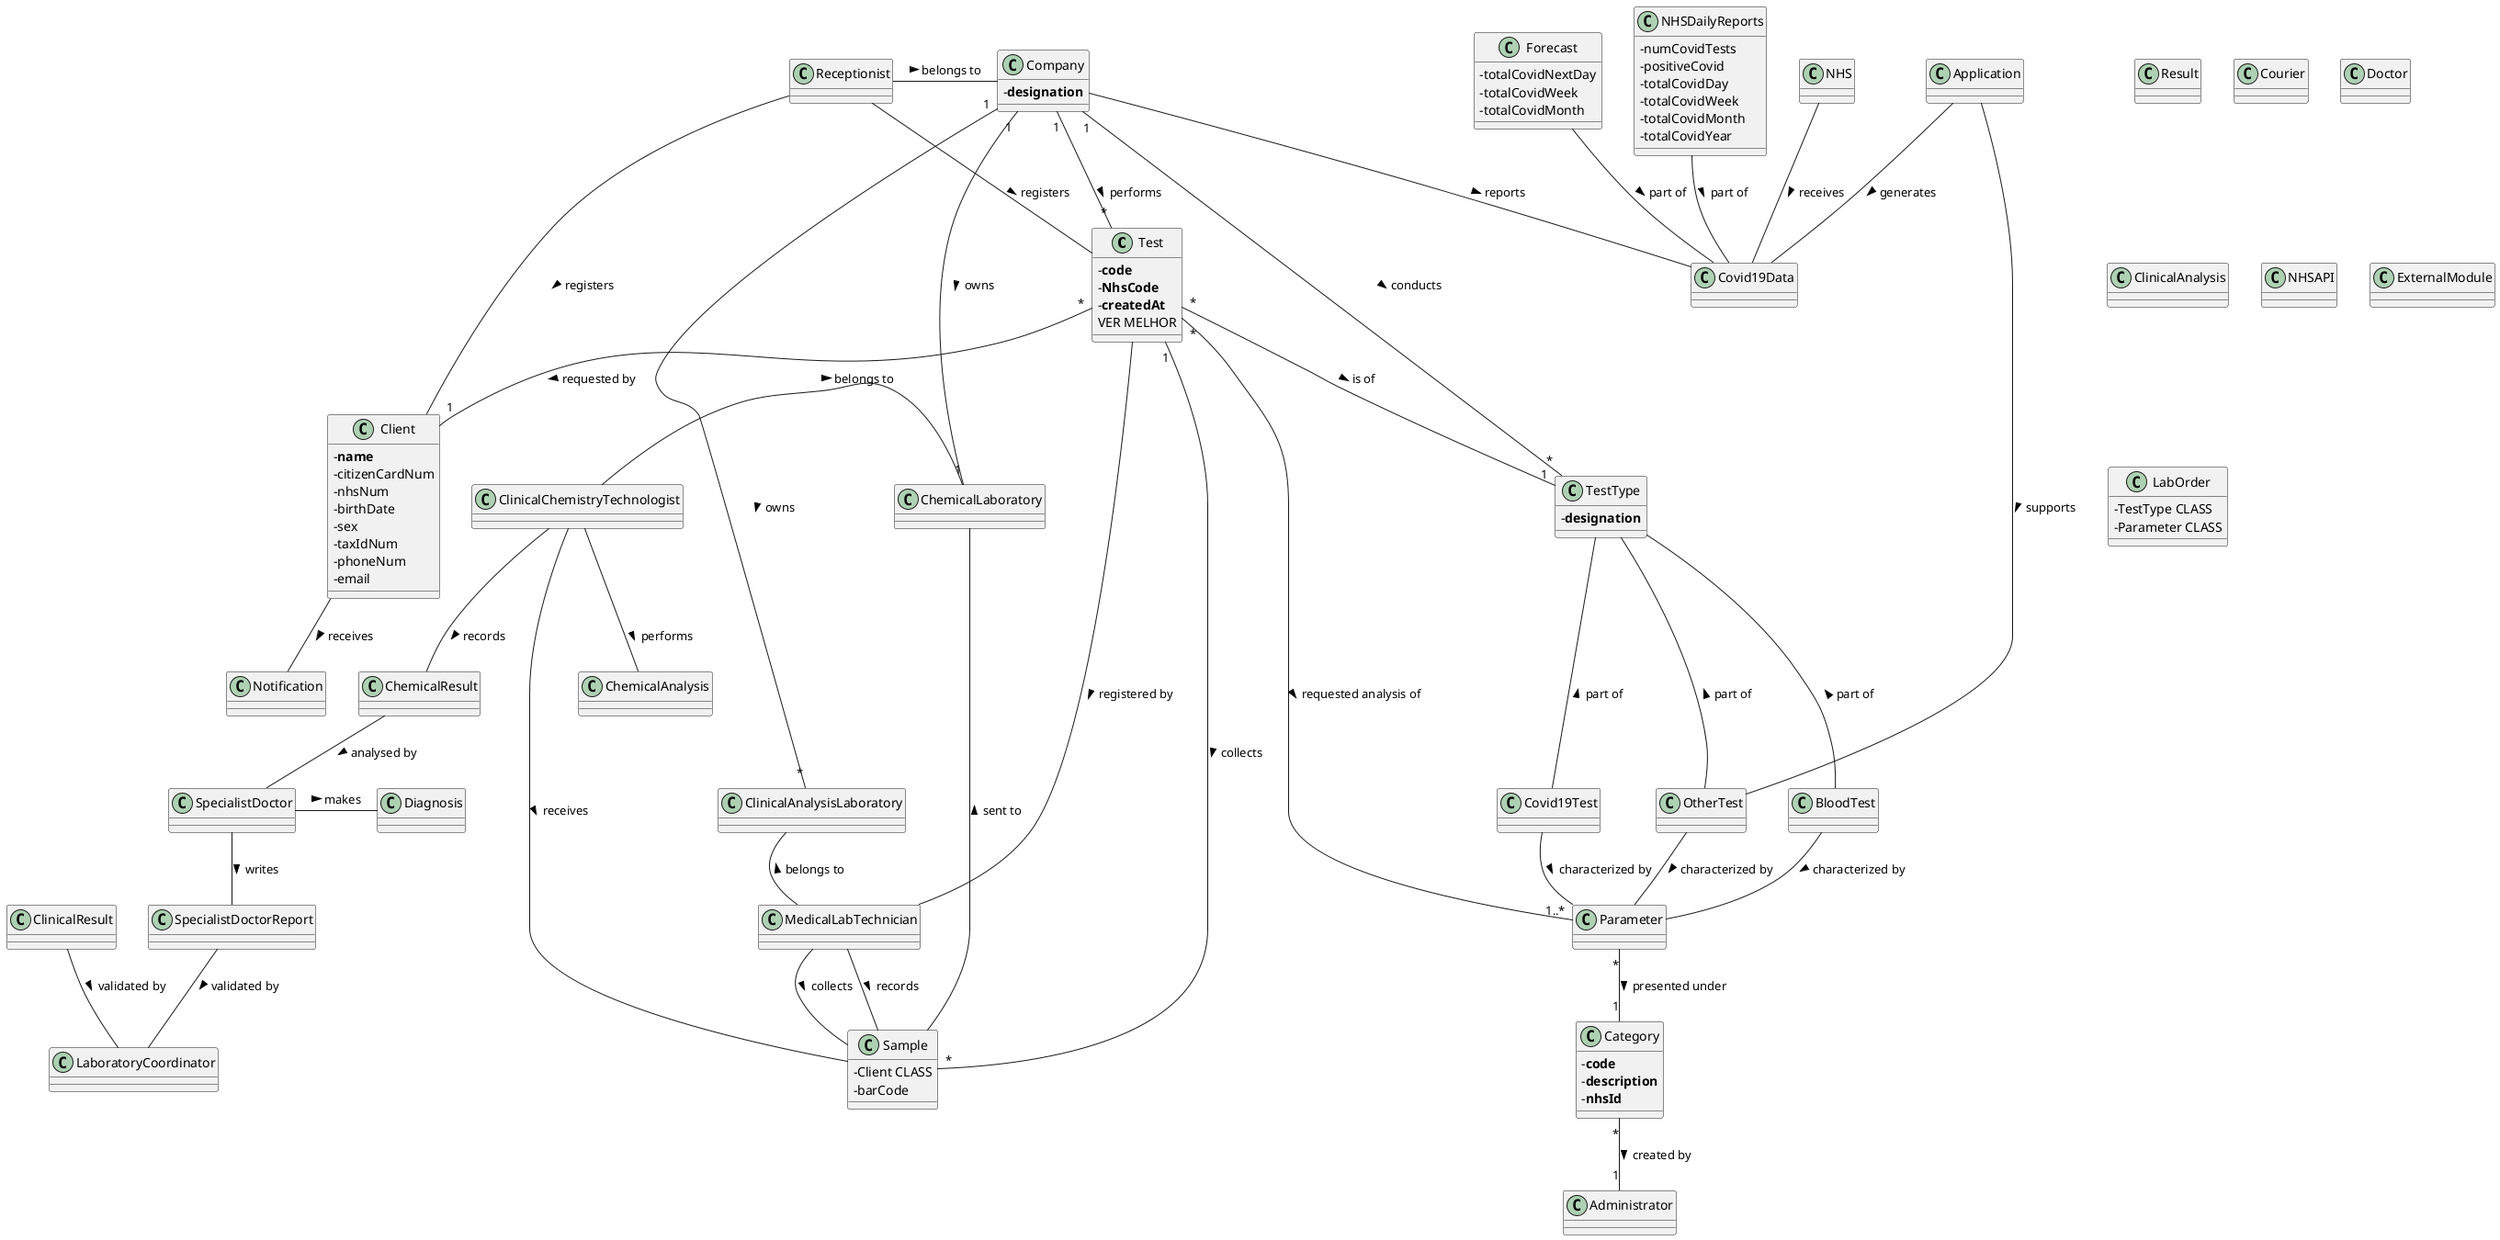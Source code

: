 @startuml

skinparam classAttributeIconSize 0

class Test{
- **code**
- **NhsCode**
- **createdAt**
VER MELHOR
}
class Sample{
- Client CLASS 
- barCode
}
class Result{}
class ChemicalResult{}
class ClinicalResult{}
class Diagnosis{}
class Parameter{}
class Notification{}
class Courier{}
class SpecialistDoctorReport{}
class Covid19Data{}
class Forecast{
- totalCovidNextDay
- totalCovidWeek
- totalCovidMonth
}
class NHSDailyReports{
- numCovidTests
- positiveCovid
- totalCovidDay
- totalCovidWeek
- totalCovidMonth
- totalCovidYear
}
class Client{
- **name**
- citizenCardNum
- nhsNum
- birthDate
- sex
- taxIdNum
- phoneNum
- email
}
class Administrator{}
class Doctor{}
class Receptionist{}
class MedicalLabTechnician{}
class ClinicalChemistryTechnologist{}
class SpecialistDoctor{}
class LaboratoryCoordinator{}
class ClinicalAnalysisLaboratory{}
class ChemicalLaboratory{}
class Application{}
class ChemicalAnalysis{}
class ClinicalAnalysis{}
class TestType{
- **designation**
}
class Category{
- **code**
- **description**
- **nhsId**
}
class Covid19Test{
}
class BloodTest{
}
class OtherTest{
}
class Company{
- **designation**
}
class NHS{}
class NHSAPI{}
class ExternalModule{}
class LabOrder{
- TestType CLASS
- Parameter CLASS
}
/'LAYOUT PURPOSES'/
together {
class ChemicalLaboratory
class ClinicalAnalysisLaboratory
class ChemicalAnalysis
class Test
}

Company -[hidden]--> ChemicalLaboratory
Company -[hidden]--> ClinicalAnalysisLaboratory
ChemicalLaboratory -[hidden]--> ClinicalAnalysisLaboratory
MedicalLabTechnician -[hidden]up-|> ClinicalAnalysisLaboratory
ClinicalChemistryTechnologist -[hidden]> ChemicalLaboratory
ClinicalChemistryTechnologist -[hidden]up-|> ChemicalLaboratory

Covid19Data -[hidden]down-|> Application



together {
class Client
class Test
}



together {
class Covid19Test
class BloodTest
class OtherTest
}

TestType -[hidden]--> BloodTest
TestType -[hidden]--> Covid19Test
TestType -[hidden]--> OtherTest





/' END OF LAYOUT PURPOSES '/


Company "1" -- "*" Test : performs >
Company "1" -- "*" TestType : conducts >
Company "1" -- "1" ChemicalLaboratory : owns >
Company "1" -- "*" ClinicalAnalysisLaboratory : owns >
Company -- Covid19Data : reports >
Parameter "*" -- "1" Category : presented under >
Category "*" -- "1" Administrator : created by >
Test "*" -- "1" Client : requested by >
/'Test -- Application : is known by >'/
Test "*" -- "1" TestType : is of >
Test "1" -- "*" Sample : collects >
Test "*" -- "1..*" Parameter : requested analysis of >
Test -- MedicalLabTechnician : registered by >
Receptionist -- Client : registers >
Receptionist -- Test : registers >
Receptionist - Company : belongs to >
MedicalLabTechnician -- Sample : collects >
MedicalLabTechnician -- ClinicalAnalysisLaboratory : belongs to >
MedicalLabTechnician -- Sample : records >
/'Sample -- Application : is known >'/
Sample -- ChemicalLaboratory : sent to >
ClinicalChemistryTechnologist -- ChemicalLaboratory : belongs to >
ClinicalChemistryTechnologist -- Sample : receives >
ClinicalChemistryTechnologist -- ChemicalAnalysis : performs >
ClinicalChemistryTechnologist -- ChemicalResult : records >
/'LabOrder -- Doctor : prescribed by >'/
ChemicalResult -- SpecialistDoctor : analysed by >
SpecialistDoctor - Diagnosis : makes >
SpecialistDoctor -- SpecialistDoctorReport : writes >
/'SpecialistDoctorReport -- Client : delivered to >'/
/'SpecialistDoctorReport -- Application : known by >'/
SpecialistDoctorReport -- LaboratoryCoordinator : validated by >
/'ClinicalResult -- Application : known by >'/
ClinicalResult -- LaboratoryCoordinator : validated by >
Client -- Notification : receives >
/'Result -- Client : known by >'/
/'Result -- MedicalLabTechnician : known by >'/
/'Result -- ClinicalChemistryTechnologist : known by >'/
/'Result -- SpecialistDoctor : known by >'/
/'Result -- LaboratoryCoordinator : known by >'/
NHS -- Covid19Data : receives >
Application -- Covid19Data : generates >
NHSDailyReports -- Covid19Data : part of >
Forecast -- Covid19Data : part of >
Covid19Test -- TestType : part of >
Covid19Test -- Parameter : characterized by >
BloodTest -- TestType : part of >
BloodTest -- Parameter : characterized by >
Application -- OtherTest : supports >
OtherTest -- TestType : part of >
OtherTest -- Parameter : characterized by >
















@enduml